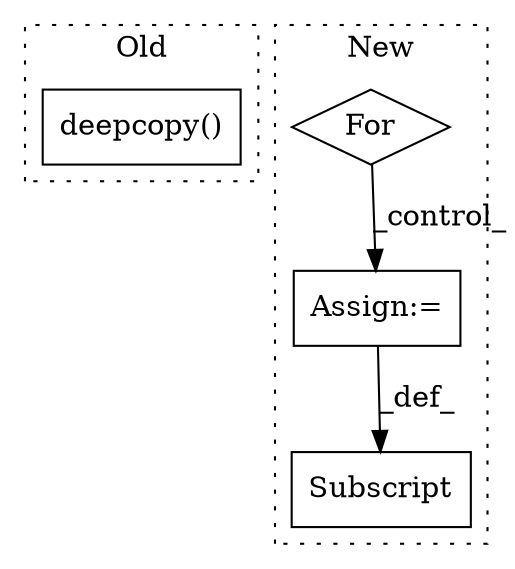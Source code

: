 digraph G {
subgraph cluster0 {
1 [label="deepcopy()" a="75" s="2287,2318" l="14,1" shape="box"];
label = "Old";
style="dotted";
}
subgraph cluster1 {
2 [label="For" a="107" s="2489,2533" l="4,14" shape="diamond"];
3 [label="Assign:=" a="68" s="2571" l="3" shape="box"];
4 [label="Subscript" a="63" s="2547,0" l="24,0" shape="box"];
label = "New";
style="dotted";
}
2 -> 3 [label="_control_"];
3 -> 4 [label="_def_"];
}